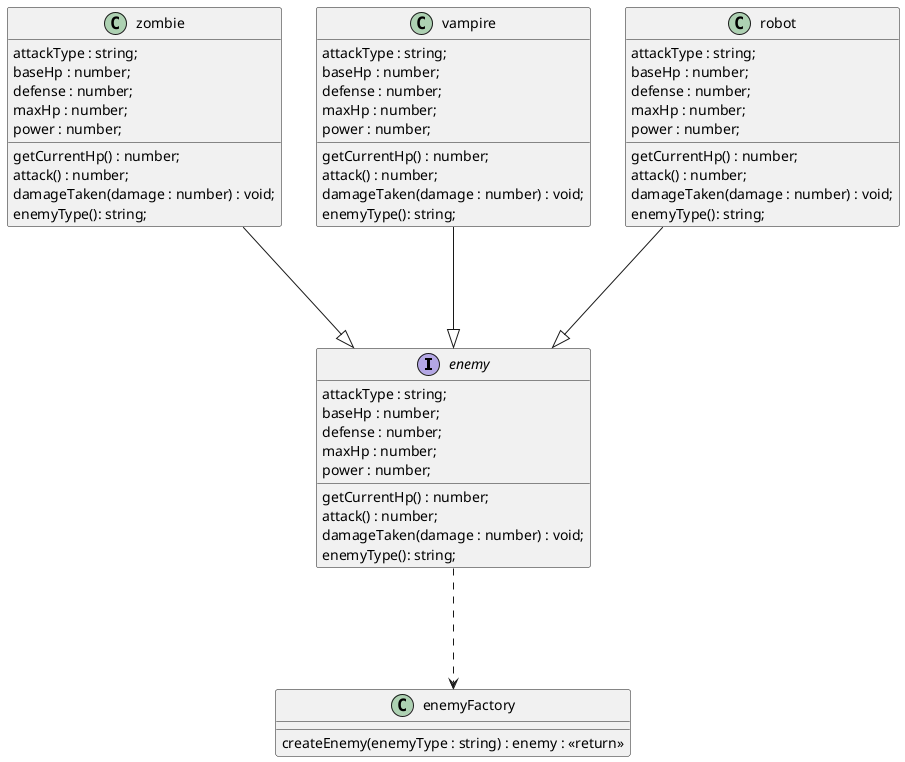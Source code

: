 @startuml

interface enemy{
    attackType : string;
    baseHp : number;
    defense : number;
    maxHp : number;
    power : number;
    getCurrentHp() : number;
    attack() : number;
    damageTaken(damage : number) : void;
    enemyType(): string;
}

    zombie ---|> enemy
    vampire ---|> enemy
    robot ---|> enemy
    

class zombie{
    attackType : string;
    baseHp : number;
    defense : number;
    maxHp : number;
    power : number;
    getCurrentHp() : number;
    attack() : number;
    damageTaken(damage : number) : void;
    enemyType(): string;
}

class vampire{
    attackType : string;
    baseHp : number;
    defense : number;
    maxHp : number;
    power : number;
    getCurrentHp() : number;
    attack() : number;
    damageTaken(damage : number) : void;
    enemyType(): string;
}

class robot{
    attackType : string;
    baseHp : number;
    defense : number;
    maxHp : number;
    power : number;
    getCurrentHp() : number;
    attack() : number;
    damageTaken(damage : number) : void;
    enemyType(): string;
}

enemy ...> enemyFactory

class enemyFactory{
    createEnemy(enemyType : string) : enemy : <<return>>
}

@enduml